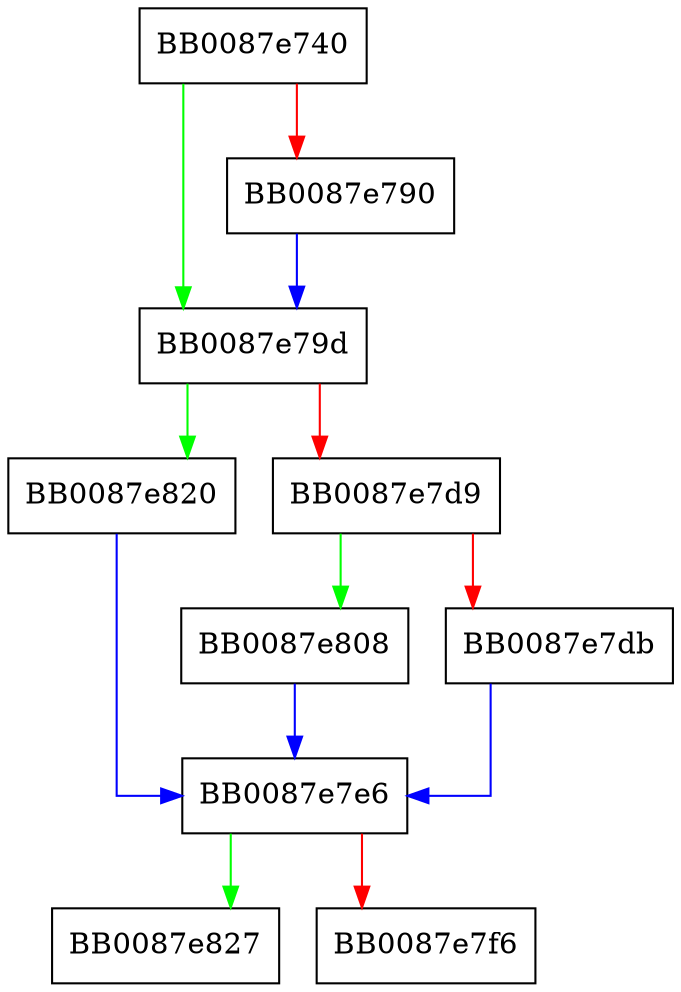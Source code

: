 digraph __libio_codecvt_in {
  node [shape="box"];
  graph [splines=ortho];
  BB0087e740 -> BB0087e79d [color="green"];
  BB0087e740 -> BB0087e790 [color="red"];
  BB0087e790 -> BB0087e79d [color="blue"];
  BB0087e79d -> BB0087e820 [color="green"];
  BB0087e79d -> BB0087e7d9 [color="red"];
  BB0087e7d9 -> BB0087e808 [color="green"];
  BB0087e7d9 -> BB0087e7db [color="red"];
  BB0087e7db -> BB0087e7e6 [color="blue"];
  BB0087e7e6 -> BB0087e827 [color="green"];
  BB0087e7e6 -> BB0087e7f6 [color="red"];
  BB0087e808 -> BB0087e7e6 [color="blue"];
  BB0087e820 -> BB0087e7e6 [color="blue"];
}